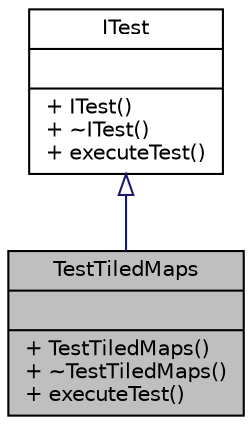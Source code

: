 digraph "TestTiledMaps"
{
 // LATEX_PDF_SIZE
  edge [fontname="Helvetica",fontsize="10",labelfontname="Helvetica",labelfontsize="10"];
  node [fontname="Helvetica",fontsize="10",shape=record];
  Node1 [label="{TestTiledMaps\n||+ TestTiledMaps()\l+ ~TestTiledMaps()\l+ executeTest()\l}",height=0.2,width=0.4,color="black", fillcolor="grey75", style="filled", fontcolor="black",tooltip="Provides implementation of ITest interface to test functionality of the observer pattern objects /sum..."];
  Node2 -> Node1 [dir="back",color="midnightblue",fontsize="10",style="solid",arrowtail="onormal",fontname="Helvetica"];
  Node2 [label="{ITest\n||+ ITest()\l+ ~ITest()\l+ executeTest()\l}",height=0.2,width=0.4,color="black", fillcolor="white", style="filled",URL="$class_i_test.html",tooltip=" "];
}
